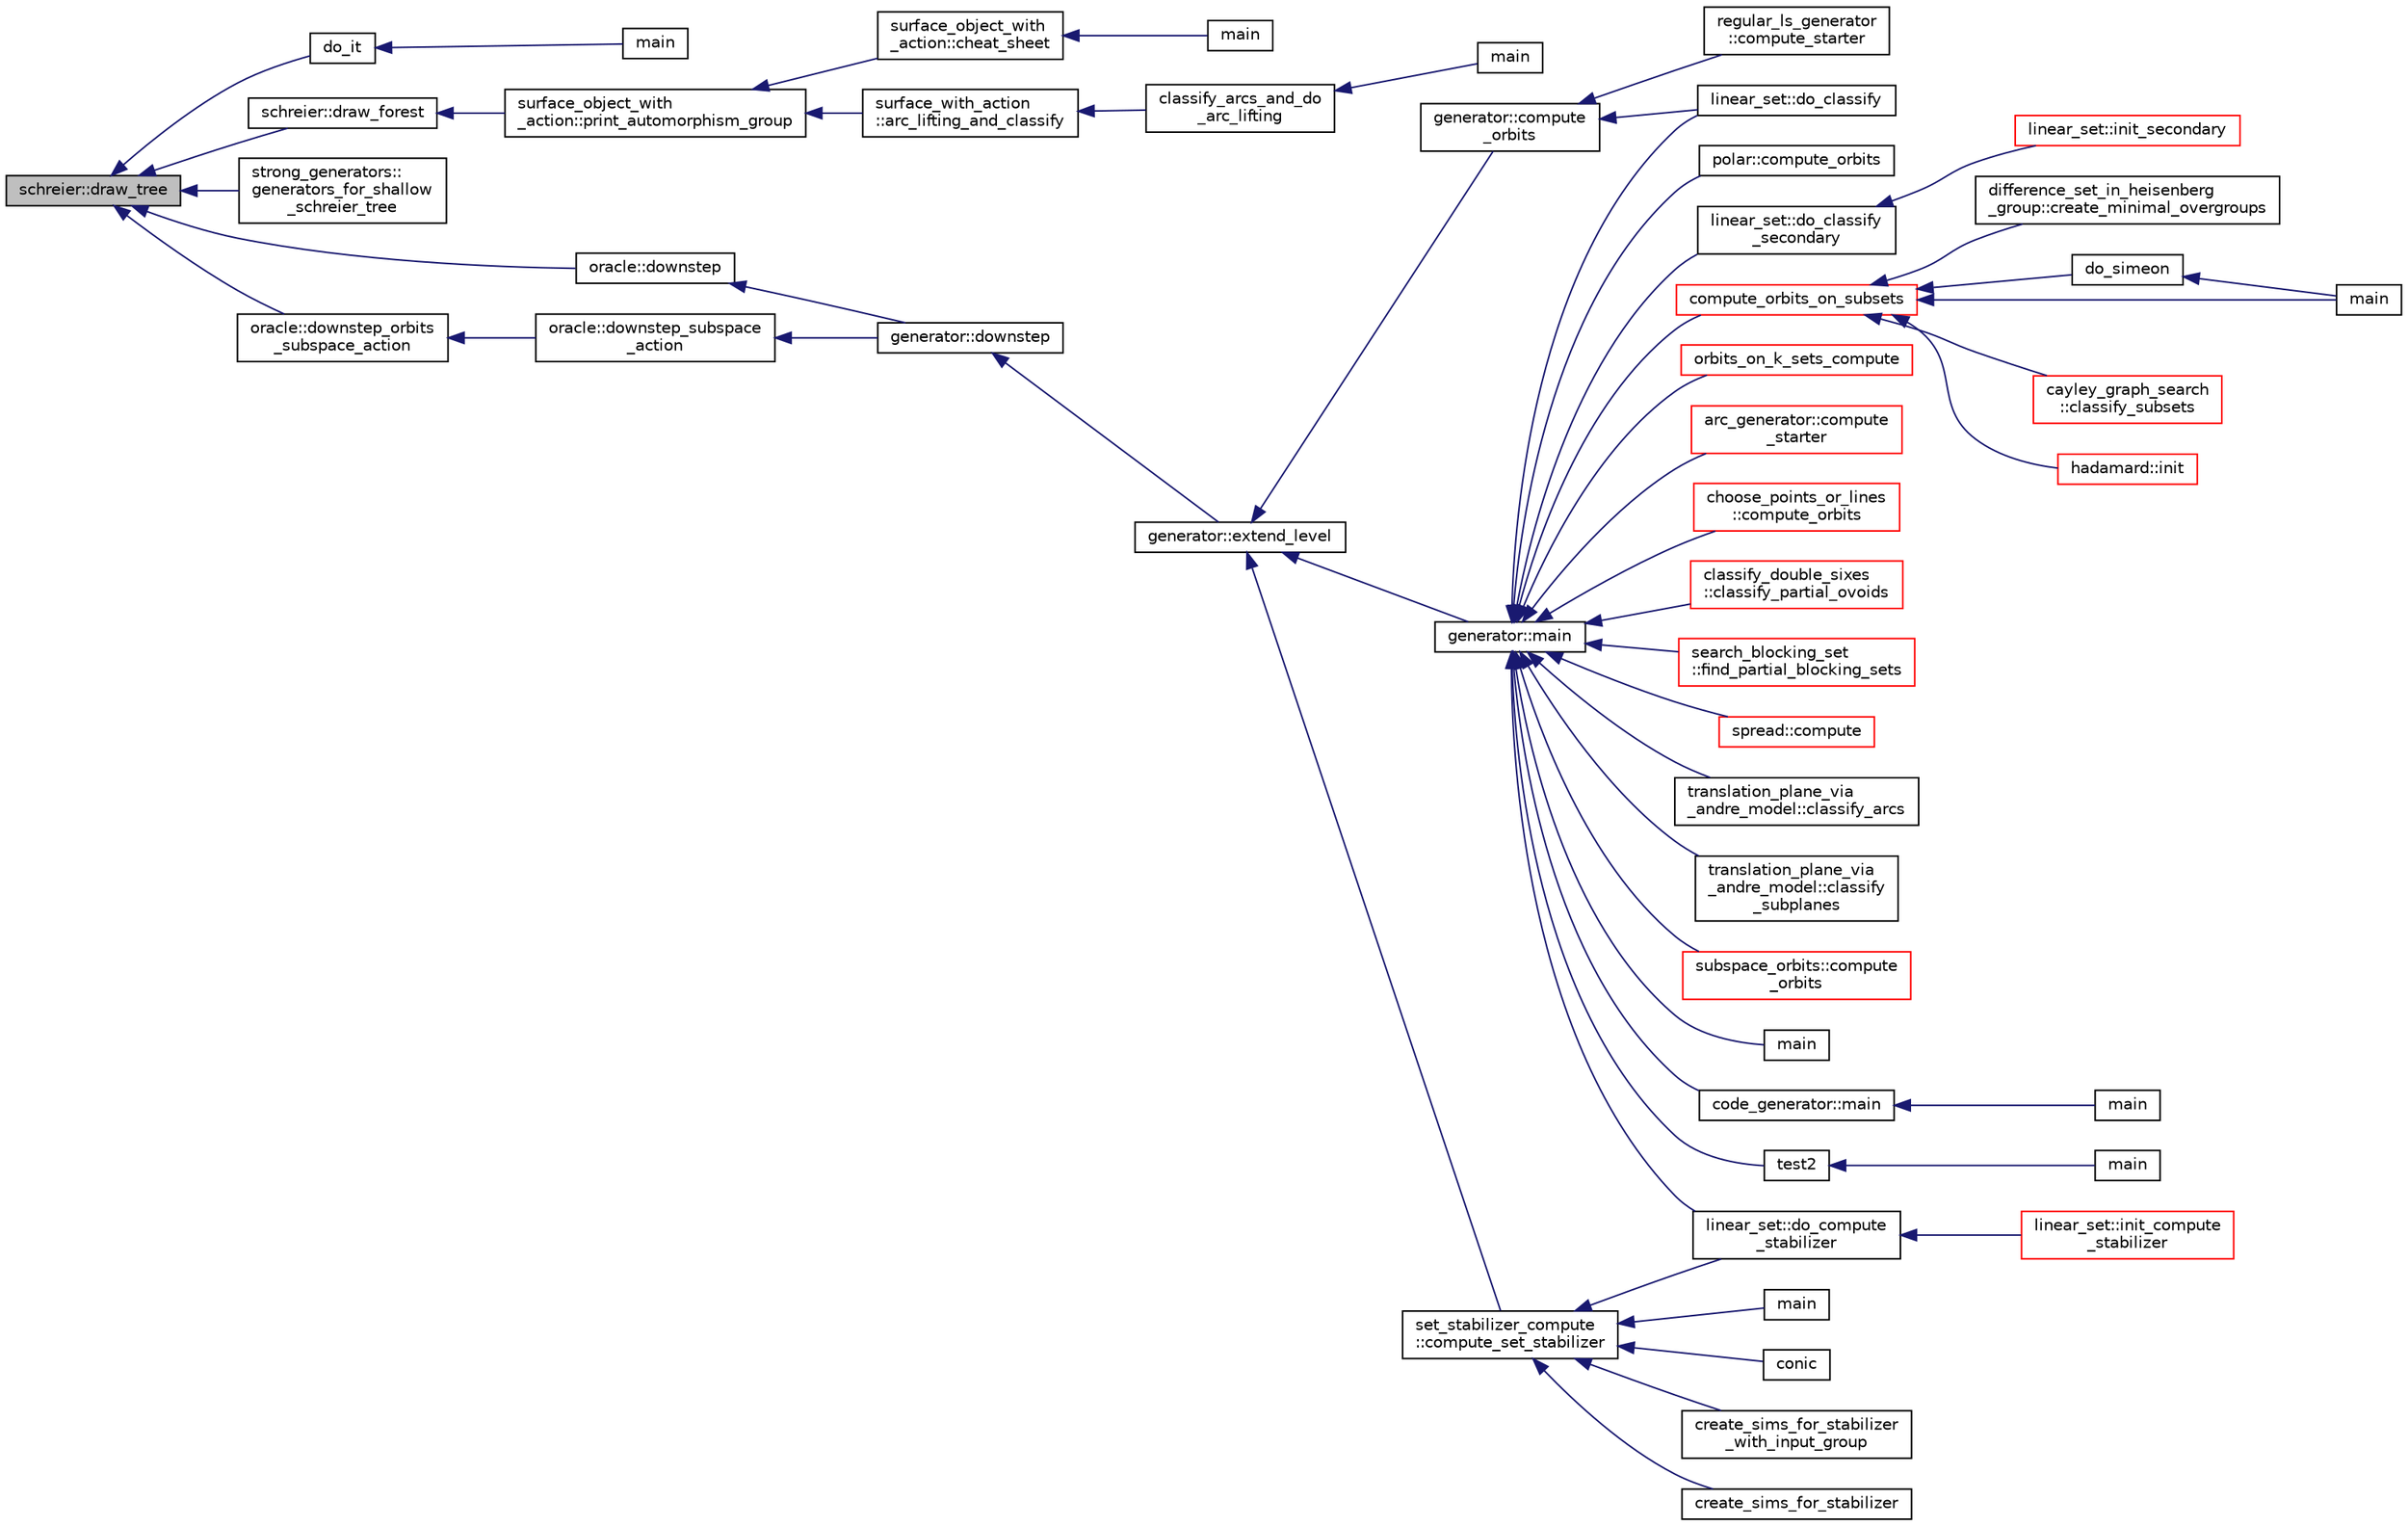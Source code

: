 digraph "schreier::draw_tree"
{
  edge [fontname="Helvetica",fontsize="10",labelfontname="Helvetica",labelfontsize="10"];
  node [fontname="Helvetica",fontsize="10",shape=record];
  rankdir="LR";
  Node961 [label="schreier::draw_tree",height=0.2,width=0.4,color="black", fillcolor="grey75", style="filled", fontcolor="black"];
  Node961 -> Node962 [dir="back",color="midnightblue",fontsize="10",style="solid",fontname="Helvetica"];
  Node962 [label="do_it",height=0.2,width=0.4,color="black", fillcolor="white", style="filled",URL="$d1/d84/orthogonal__group_8_c.html#a9b56334a3d1e584953aa0af91765100c"];
  Node962 -> Node963 [dir="back",color="midnightblue",fontsize="10",style="solid",fontname="Helvetica"];
  Node963 [label="main",height=0.2,width=0.4,color="black", fillcolor="white", style="filled",URL="$d1/d84/orthogonal__group_8_c.html#a3c04138a5bfe5d72780bb7e82a18e627"];
  Node961 -> Node964 [dir="back",color="midnightblue",fontsize="10",style="solid",fontname="Helvetica"];
  Node964 [label="schreier::draw_forest",height=0.2,width=0.4,color="black", fillcolor="white", style="filled",URL="$d3/dd6/classschreier.html#acedbf49fa6edce7059aa0f9a826abf44"];
  Node964 -> Node965 [dir="back",color="midnightblue",fontsize="10",style="solid",fontname="Helvetica"];
  Node965 [label="surface_object_with\l_action::print_automorphism_group",height=0.2,width=0.4,color="black", fillcolor="white", style="filled",URL="$db/d28/classsurface__object__with__action.html#a977372fbe9bc31650df3dac5cd9e2239"];
  Node965 -> Node966 [dir="back",color="midnightblue",fontsize="10",style="solid",fontname="Helvetica"];
  Node966 [label="surface_object_with\l_action::cheat_sheet",height=0.2,width=0.4,color="black", fillcolor="white", style="filled",URL="$db/d28/classsurface__object__with__action.html#a13371a6bb26f27759adcc0f7292b12d2"];
  Node966 -> Node967 [dir="back",color="midnightblue",fontsize="10",style="solid",fontname="Helvetica"];
  Node967 [label="main",height=0.2,width=0.4,color="black", fillcolor="white", style="filled",URL="$d2/dfa/create__surface__main_8_c.html#a217dbf8b442f20279ea00b898af96f52"];
  Node965 -> Node968 [dir="back",color="midnightblue",fontsize="10",style="solid",fontname="Helvetica"];
  Node968 [label="surface_with_action\l::arc_lifting_and_classify",height=0.2,width=0.4,color="black", fillcolor="white", style="filled",URL="$d8/df9/classsurface__with__action.html#a62a3948f830c59e09ef94937650a07a4"];
  Node968 -> Node969 [dir="back",color="midnightblue",fontsize="10",style="solid",fontname="Helvetica"];
  Node969 [label="classify_arcs_and_do\l_arc_lifting",height=0.2,width=0.4,color="black", fillcolor="white", style="filled",URL="$d6/dc3/arc__lifting__main_8_c.html#afdd7be16f16b8c71e9a72fe5f6a0b59c"];
  Node969 -> Node970 [dir="back",color="midnightblue",fontsize="10",style="solid",fontname="Helvetica"];
  Node970 [label="main",height=0.2,width=0.4,color="black", fillcolor="white", style="filled",URL="$d6/dc3/arc__lifting__main_8_c.html#a217dbf8b442f20279ea00b898af96f52"];
  Node961 -> Node971 [dir="back",color="midnightblue",fontsize="10",style="solid",fontname="Helvetica"];
  Node971 [label="strong_generators::\lgenerators_for_shallow\l_schreier_tree",height=0.2,width=0.4,color="black", fillcolor="white", style="filled",URL="$dc/d09/classstrong__generators.html#a5d093b23261ef710325614ad5c497dbc"];
  Node961 -> Node972 [dir="back",color="midnightblue",fontsize="10",style="solid",fontname="Helvetica"];
  Node972 [label="oracle::downstep",height=0.2,width=0.4,color="black", fillcolor="white", style="filled",URL="$d7/da7/classoracle.html#a4fbc6710b45e5af5c2fb5bc3aa6d3bb1"];
  Node972 -> Node973 [dir="back",color="midnightblue",fontsize="10",style="solid",fontname="Helvetica"];
  Node973 [label="generator::downstep",height=0.2,width=0.4,color="black", fillcolor="white", style="filled",URL="$d7/d73/classgenerator.html#ad90bc284af0b5f5beae960a0bd7a5b43"];
  Node973 -> Node974 [dir="back",color="midnightblue",fontsize="10",style="solid",fontname="Helvetica"];
  Node974 [label="generator::extend_level",height=0.2,width=0.4,color="black", fillcolor="white", style="filled",URL="$d7/d73/classgenerator.html#a91b84d80ccec0cd2136bc221c30e0f8e"];
  Node974 -> Node975 [dir="back",color="midnightblue",fontsize="10",style="solid",fontname="Helvetica"];
  Node975 [label="set_stabilizer_compute\l::compute_set_stabilizer",height=0.2,width=0.4,color="black", fillcolor="white", style="filled",URL="$d8/dc6/classset__stabilizer__compute.html#ad4f92074322e98c7cd0ed5d4f8486b76"];
  Node975 -> Node976 [dir="back",color="midnightblue",fontsize="10",style="solid",fontname="Helvetica"];
  Node976 [label="main",height=0.2,width=0.4,color="black", fillcolor="white", style="filled",URL="$db/d67/test__hyperoval_8_c.html#a3c04138a5bfe5d72780bb7e82a18e627"];
  Node975 -> Node977 [dir="back",color="midnightblue",fontsize="10",style="solid",fontname="Helvetica"];
  Node977 [label="conic",height=0.2,width=0.4,color="black", fillcolor="white", style="filled",URL="$d4/de8/conic_8_c.html#a96def9474b981a9d5831a9b48d85d652"];
  Node975 -> Node978 [dir="back",color="midnightblue",fontsize="10",style="solid",fontname="Helvetica"];
  Node978 [label="linear_set::do_compute\l_stabilizer",height=0.2,width=0.4,color="black", fillcolor="white", style="filled",URL="$dd/d86/classlinear__set.html#ae8f58ded28fb5370f4459cca42b7463b"];
  Node978 -> Node979 [dir="back",color="midnightblue",fontsize="10",style="solid",fontname="Helvetica"];
  Node979 [label="linear_set::init_compute\l_stabilizer",height=0.2,width=0.4,color="red", fillcolor="white", style="filled",URL="$dd/d86/classlinear__set.html#a0cc3eaec1896fdc977b62e94623b055b"];
  Node975 -> Node981 [dir="back",color="midnightblue",fontsize="10",style="solid",fontname="Helvetica"];
  Node981 [label="create_sims_for_stabilizer",height=0.2,width=0.4,color="black", fillcolor="white", style="filled",URL="$d0/d76/tl__algebra__and__number__theory_8h.html#af2c67d225072549409be710ac3cd30f8"];
  Node975 -> Node982 [dir="back",color="midnightblue",fontsize="10",style="solid",fontname="Helvetica"];
  Node982 [label="create_sims_for_stabilizer\l_with_input_group",height=0.2,width=0.4,color="black", fillcolor="white", style="filled",URL="$d0/d76/tl__algebra__and__number__theory_8h.html#af5482567a8d6ba5c2fe593bf6f7f9a0f"];
  Node974 -> Node983 [dir="back",color="midnightblue",fontsize="10",style="solid",fontname="Helvetica"];
  Node983 [label="generator::compute\l_orbits",height=0.2,width=0.4,color="black", fillcolor="white", style="filled",URL="$d7/d73/classgenerator.html#a23989bc20ecaaed39c4119c758367f40"];
  Node983 -> Node984 [dir="back",color="midnightblue",fontsize="10",style="solid",fontname="Helvetica"];
  Node984 [label="regular_ls_generator\l::compute_starter",height=0.2,width=0.4,color="black", fillcolor="white", style="filled",URL="$d2/dd8/classregular__ls__generator.html#aa38907741058694a73194b02ceb4a53d"];
  Node983 -> Node985 [dir="back",color="midnightblue",fontsize="10",style="solid",fontname="Helvetica"];
  Node985 [label="linear_set::do_classify",height=0.2,width=0.4,color="black", fillcolor="white", style="filled",URL="$dd/d86/classlinear__set.html#a3eb2dbce7fa8b71901dfc12f288ddd0c"];
  Node974 -> Node986 [dir="back",color="midnightblue",fontsize="10",style="solid",fontname="Helvetica"];
  Node986 [label="generator::main",height=0.2,width=0.4,color="black", fillcolor="white", style="filled",URL="$d7/d73/classgenerator.html#a01abff8e9f231bf0d82e2e8e0061f242"];
  Node986 -> Node987 [dir="back",color="midnightblue",fontsize="10",style="solid",fontname="Helvetica"];
  Node987 [label="main",height=0.2,width=0.4,color="black", fillcolor="white", style="filled",URL="$d2/d11/codes_8h.html#a217dbf8b442f20279ea00b898af96f52"];
  Node986 -> Node988 [dir="back",color="midnightblue",fontsize="10",style="solid",fontname="Helvetica"];
  Node988 [label="code_generator::main",height=0.2,width=0.4,color="black", fillcolor="white", style="filled",URL="$db/d37/classcode__generator.html#ab3cf3a306e4032c2b471ac95321c599f"];
  Node988 -> Node989 [dir="back",color="midnightblue",fontsize="10",style="solid",fontname="Helvetica"];
  Node989 [label="main",height=0.2,width=0.4,color="black", fillcolor="white", style="filled",URL="$d4/d4f/codes_8_c.html#a217dbf8b442f20279ea00b898af96f52"];
  Node986 -> Node990 [dir="back",color="midnightblue",fontsize="10",style="solid",fontname="Helvetica"];
  Node990 [label="test2",height=0.2,width=0.4,color="black", fillcolor="white", style="filled",URL="$d9/db0/factor__space_8_c.html#a39d73a812e5fd8f1bc111e948368cb10"];
  Node990 -> Node991 [dir="back",color="midnightblue",fontsize="10",style="solid",fontname="Helvetica"];
  Node991 [label="main",height=0.2,width=0.4,color="black", fillcolor="white", style="filled",URL="$d9/db0/factor__space_8_c.html#a3c04138a5bfe5d72780bb7e82a18e627"];
  Node986 -> Node992 [dir="back",color="midnightblue",fontsize="10",style="solid",fontname="Helvetica"];
  Node992 [label="polar::compute_orbits",height=0.2,width=0.4,color="black", fillcolor="white", style="filled",URL="$da/d1c/classpolar.html#ac4c3c4f95d14c74ff4a3ec3f3479a1da"];
  Node986 -> Node985 [dir="back",color="midnightblue",fontsize="10",style="solid",fontname="Helvetica"];
  Node986 -> Node993 [dir="back",color="midnightblue",fontsize="10",style="solid",fontname="Helvetica"];
  Node993 [label="linear_set::do_classify\l_secondary",height=0.2,width=0.4,color="black", fillcolor="white", style="filled",URL="$dd/d86/classlinear__set.html#a47eb7f9995f3343abd3bdfbf9a9a9162"];
  Node993 -> Node994 [dir="back",color="midnightblue",fontsize="10",style="solid",fontname="Helvetica"];
  Node994 [label="linear_set::init_secondary",height=0.2,width=0.4,color="red", fillcolor="white", style="filled",URL="$dd/d86/classlinear__set.html#a7bf8cd7805559b5762921687a7c1ed97"];
  Node986 -> Node978 [dir="back",color="midnightblue",fontsize="10",style="solid",fontname="Helvetica"];
  Node986 -> Node996 [dir="back",color="midnightblue",fontsize="10",style="solid",fontname="Helvetica"];
  Node996 [label="compute_orbits_on_subsets",height=0.2,width=0.4,color="red", fillcolor="white", style="filled",URL="$d3/d35/snakes__and__ladders__global_8_c.html#af33697aede0480110b1227f727252637"];
  Node996 -> Node997 [dir="back",color="midnightblue",fontsize="10",style="solid",fontname="Helvetica"];
  Node997 [label="cayley_graph_search\l::classify_subsets",height=0.2,width=0.4,color="red", fillcolor="white", style="filled",URL="$de/dae/classcayley__graph__search.html#a4cf8a90752e018a281481ac80ad52c4b"];
  Node996 -> Node1000 [dir="back",color="midnightblue",fontsize="10",style="solid",fontname="Helvetica"];
  Node1000 [label="hadamard::init",height=0.2,width=0.4,color="red", fillcolor="white", style="filled",URL="$d7/dbb/classhadamard.html#a16af359850b8bdd0d2a73e260d496c33"];
  Node996 -> Node1002 [dir="back",color="midnightblue",fontsize="10",style="solid",fontname="Helvetica"];
  Node1002 [label="difference_set_in_heisenberg\l_group::create_minimal_overgroups",height=0.2,width=0.4,color="black", fillcolor="white", style="filled",URL="$de/d8a/classdifference__set__in__heisenberg__group.html#a9bde5ad5da3ebaebf98fbfd3e8110b79"];
  Node996 -> Node1003 [dir="back",color="midnightblue",fontsize="10",style="solid",fontname="Helvetica"];
  Node1003 [label="main",height=0.2,width=0.4,color="black", fillcolor="white", style="filled",URL="$d5/d13/simeon_8_c.html#ae66f6b31b5ad750f1fe042a706a4e3d4"];
  Node996 -> Node1004 [dir="back",color="midnightblue",fontsize="10",style="solid",fontname="Helvetica"];
  Node1004 [label="do_simeon",height=0.2,width=0.4,color="black", fillcolor="white", style="filled",URL="$d5/d13/simeon_8_c.html#a36cf3f9cb484fa44da7a7dfcbe9385d0"];
  Node1004 -> Node1003 [dir="back",color="midnightblue",fontsize="10",style="solid",fontname="Helvetica"];
  Node986 -> Node1012 [dir="back",color="midnightblue",fontsize="10",style="solid",fontname="Helvetica"];
  Node1012 [label="orbits_on_k_sets_compute",height=0.2,width=0.4,color="red", fillcolor="white", style="filled",URL="$d3/d35/snakes__and__ladders__global_8_c.html#a96743526b15703539d544499276aaa71"];
  Node986 -> Node1023 [dir="back",color="midnightblue",fontsize="10",style="solid",fontname="Helvetica"];
  Node1023 [label="arc_generator::compute\l_starter",height=0.2,width=0.4,color="red", fillcolor="white", style="filled",URL="$d4/d21/classarc__generator.html#aad1dcec3a1c302e743d574bd1ac857d9"];
  Node986 -> Node1027 [dir="back",color="midnightblue",fontsize="10",style="solid",fontname="Helvetica"];
  Node1027 [label="choose_points_or_lines\l::compute_orbits",height=0.2,width=0.4,color="red", fillcolor="white", style="filled",URL="$d6/d75/classchoose__points__or__lines.html#adc353e2d41dc8a39563322c8cdd85f61"];
  Node986 -> Node1029 [dir="back",color="midnightblue",fontsize="10",style="solid",fontname="Helvetica"];
  Node1029 [label="classify_double_sixes\l::classify_partial_ovoids",height=0.2,width=0.4,color="red", fillcolor="white", style="filled",URL="$dd/d23/classclassify__double__sixes.html#a2253fca143a0e8a3e39655eb05668ae9"];
  Node986 -> Node1031 [dir="back",color="midnightblue",fontsize="10",style="solid",fontname="Helvetica"];
  Node1031 [label="search_blocking_set\l::find_partial_blocking_sets",height=0.2,width=0.4,color="red", fillcolor="white", style="filled",URL="$dc/d36/classsearch__blocking__set.html#ad3fdb3d356db75a02c406bc9d4e9e9b6"];
  Node986 -> Node1033 [dir="back",color="midnightblue",fontsize="10",style="solid",fontname="Helvetica"];
  Node1033 [label="spread::compute",height=0.2,width=0.4,color="red", fillcolor="white", style="filled",URL="$da/dc1/classspread.html#a9674466d3e03b8dad79882299c638a21"];
  Node986 -> Node1035 [dir="back",color="midnightblue",fontsize="10",style="solid",fontname="Helvetica"];
  Node1035 [label="translation_plane_via\l_andre_model::classify_arcs",height=0.2,width=0.4,color="black", fillcolor="white", style="filled",URL="$d1/dcc/classtranslation__plane__via__andre__model.html#ac8f002e812a8b152d41e806688601c5e"];
  Node986 -> Node1036 [dir="back",color="midnightblue",fontsize="10",style="solid",fontname="Helvetica"];
  Node1036 [label="translation_plane_via\l_andre_model::classify\l_subplanes",height=0.2,width=0.4,color="black", fillcolor="white", style="filled",URL="$d1/dcc/classtranslation__plane__via__andre__model.html#a794fefa95f0a7f7b887133375988ee55"];
  Node986 -> Node1037 [dir="back",color="midnightblue",fontsize="10",style="solid",fontname="Helvetica"];
  Node1037 [label="subspace_orbits::compute\l_orbits",height=0.2,width=0.4,color="red", fillcolor="white", style="filled",URL="$d2/d9f/classsubspace__orbits.html#a2778f8d49cde1675de1ef6acfe180b63"];
  Node961 -> Node1039 [dir="back",color="midnightblue",fontsize="10",style="solid",fontname="Helvetica"];
  Node1039 [label="oracle::downstep_orbits\l_subspace_action",height=0.2,width=0.4,color="black", fillcolor="white", style="filled",URL="$d7/da7/classoracle.html#adcf946d772e92646c47cf264764d85a6"];
  Node1039 -> Node1040 [dir="back",color="midnightblue",fontsize="10",style="solid",fontname="Helvetica"];
  Node1040 [label="oracle::downstep_subspace\l_action",height=0.2,width=0.4,color="black", fillcolor="white", style="filled",URL="$d7/da7/classoracle.html#a26f568b84b1ca2c24f619278ac88c407"];
  Node1040 -> Node973 [dir="back",color="midnightblue",fontsize="10",style="solid",fontname="Helvetica"];
}
